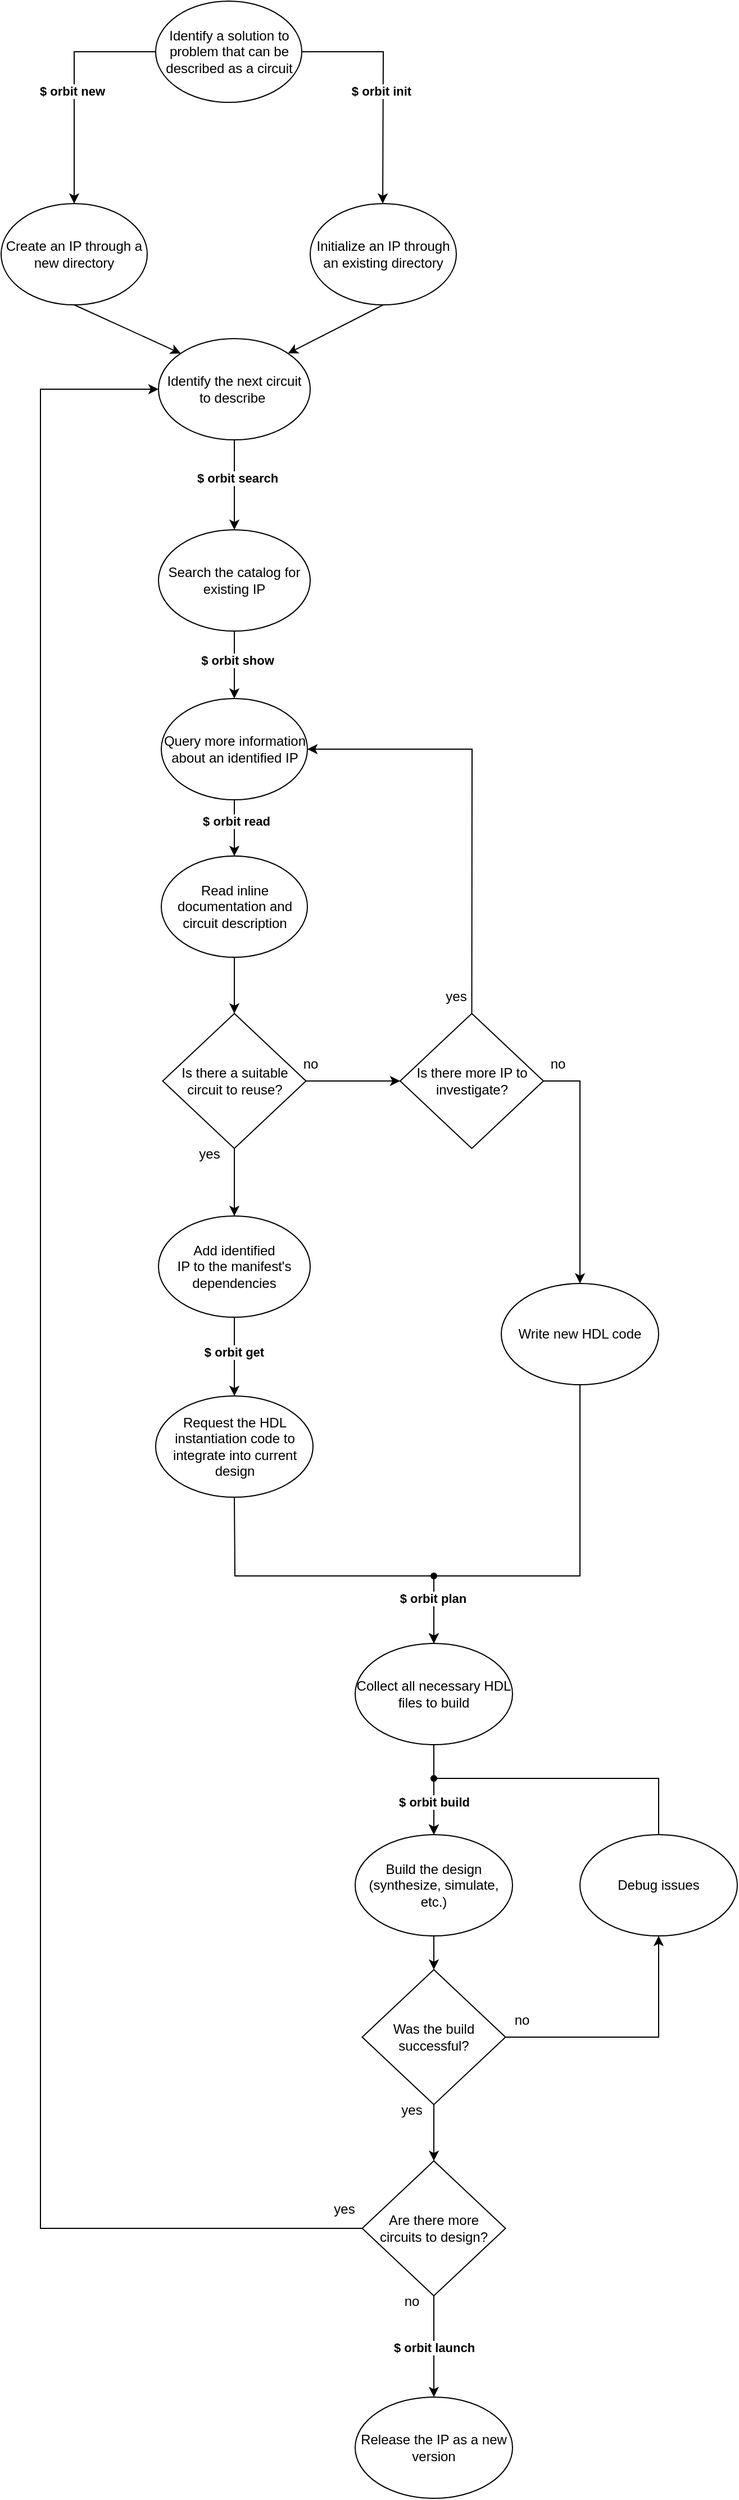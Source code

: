 <mxfile version="21.6.5" type="device">
  <diagram name="Page-1" id="IcoCdJqZrx8V3Vge2kLJ">
    <mxGraphModel dx="2314" dy="1187" grid="1" gridSize="10" guides="1" tooltips="1" connect="1" arrows="1" fold="1" page="1" pageScale="1" pageWidth="1100" pageHeight="850" math="0" shadow="0">
      <root>
        <mxCell id="0" />
        <mxCell id="1" parent="0" />
        <mxCell id="pTbuJ7iXgImnSBN9kEpl-63" value="" style="endArrow=classic;html=1;rounded=0;exitX=0.5;exitY=0;exitDx=0;exitDy=0;entryX=0.5;entryY=0;entryDx=0;entryDy=0;" parent="1" source="pTbuJ7iXgImnSBN9kEpl-58" target="pTbuJ7iXgImnSBN9kEpl-54" edge="1">
          <mxGeometry width="50" height="50" relative="1" as="geometry">
            <mxPoint x="760" y="1600" as="sourcePoint" />
            <mxPoint x="730" y="1630" as="targetPoint" />
            <Array as="points">
              <mxPoint x="790" y="1590" />
              <mxPoint x="590" y="1590" />
            </Array>
          </mxGeometry>
        </mxCell>
        <mxCell id="pTbuJ7iXgImnSBN9kEpl-4" value="Write new HDL code" style="ellipse;whiteSpace=wrap;html=1;" parent="1" vertex="1">
          <mxGeometry x="650" y="1150" width="140" height="90" as="geometry" />
        </mxCell>
        <mxCell id="pTbuJ7iXgImnSBN9kEpl-5" value="Search the catalog for existing IP" style="ellipse;whiteSpace=wrap;html=1;" parent="1" vertex="1">
          <mxGeometry x="345" y="480" width="135" height="90" as="geometry" />
        </mxCell>
        <mxCell id="pTbuJ7iXgImnSBN9kEpl-6" value="Identify the next circuit &lt;br&gt;to describe&amp;nbsp;" style="ellipse;whiteSpace=wrap;html=1;" parent="1" vertex="1">
          <mxGeometry x="345" y="310" width="135" height="90" as="geometry" />
        </mxCell>
        <mxCell id="pTbuJ7iXgImnSBN9kEpl-7" value="Query more information about an identified IP" style="ellipse;whiteSpace=wrap;html=1;" parent="1" vertex="1">
          <mxGeometry x="347.5" y="630" width="130" height="90" as="geometry" />
        </mxCell>
        <mxCell id="pTbuJ7iXgImnSBN9kEpl-8" value="Is there a suitable circuit to reuse?" style="rhombus;whiteSpace=wrap;html=1;" parent="1" vertex="1">
          <mxGeometry x="348.75" y="910" width="127.5" height="120" as="geometry" />
        </mxCell>
        <mxCell id="pTbuJ7iXgImnSBN9kEpl-9" value="Request the HDL instantiation code to integrate into current design" style="ellipse;whiteSpace=wrap;html=1;" parent="1" vertex="1">
          <mxGeometry x="342.5" y="1250" width="140" height="90" as="geometry" />
        </mxCell>
        <mxCell id="pTbuJ7iXgImnSBN9kEpl-11" value="Create an IP through a new directory" style="ellipse;whiteSpace=wrap;html=1;" parent="1" vertex="1">
          <mxGeometry x="205" y="190" width="130" height="90" as="geometry" />
        </mxCell>
        <mxCell id="pTbuJ7iXgImnSBN9kEpl-12" value="Initialize an IP through an existing directory" style="ellipse;whiteSpace=wrap;html=1;" parent="1" vertex="1">
          <mxGeometry x="480" y="190" width="130" height="90" as="geometry" />
        </mxCell>
        <mxCell id="pTbuJ7iXgImnSBN9kEpl-13" value="" style="endArrow=classic;html=1;rounded=0;entryX=0.5;entryY=0;entryDx=0;entryDy=0;exitX=0;exitY=0.5;exitDx=0;exitDy=0;" parent="1" source="pTbuJ7iXgImnSBN9kEpl-76" target="pTbuJ7iXgImnSBN9kEpl-11" edge="1">
          <mxGeometry width="50" height="50" relative="1" as="geometry">
            <mxPoint x="270" y="50" as="sourcePoint" />
            <mxPoint x="360" y="80" as="targetPoint" />
            <Array as="points">
              <mxPoint x="270" y="55" />
            </Array>
          </mxGeometry>
        </mxCell>
        <mxCell id="pTbuJ7iXgImnSBN9kEpl-14" value="&lt;b&gt;$ orbit new&lt;/b&gt;" style="edgeLabel;html=1;align=center;verticalAlign=middle;resizable=0;points=[];" parent="pTbuJ7iXgImnSBN9kEpl-13" vertex="1" connectable="0">
          <mxGeometry x="-0.58" y="2" relative="1" as="geometry">
            <mxPoint x="-31" y="33" as="offset" />
          </mxGeometry>
        </mxCell>
        <mxCell id="pTbuJ7iXgImnSBN9kEpl-15" value="" style="endArrow=classic;html=1;rounded=0;entryX=0.5;entryY=0;entryDx=0;entryDy=0;exitX=1;exitY=0.5;exitDx=0;exitDy=0;" parent="1" source="pTbuJ7iXgImnSBN9kEpl-76" edge="1">
          <mxGeometry width="50" height="50" relative="1" as="geometry">
            <mxPoint x="540" y="30" as="sourcePoint" />
            <mxPoint x="544.52" y="190" as="targetPoint" />
            <Array as="points">
              <mxPoint x="545" y="55" />
            </Array>
          </mxGeometry>
        </mxCell>
        <mxCell id="pTbuJ7iXgImnSBN9kEpl-16" value="&lt;b&gt;$ orbit init&lt;/b&gt;" style="edgeLabel;html=1;align=center;verticalAlign=middle;resizable=0;points=[];" parent="pTbuJ7iXgImnSBN9kEpl-15" vertex="1" connectable="0">
          <mxGeometry x="-0.58" y="2" relative="1" as="geometry">
            <mxPoint x="27" y="37" as="offset" />
          </mxGeometry>
        </mxCell>
        <mxCell id="pTbuJ7iXgImnSBN9kEpl-17" value="" style="endArrow=classic;html=1;rounded=0;exitX=0.5;exitY=1;exitDx=0;exitDy=0;entryX=0;entryY=0;entryDx=0;entryDy=0;" parent="1" source="pTbuJ7iXgImnSBN9kEpl-11" target="pTbuJ7iXgImnSBN9kEpl-6" edge="1">
          <mxGeometry width="50" height="50" relative="1" as="geometry">
            <mxPoint x="580" y="370" as="sourcePoint" />
            <mxPoint x="630" y="320" as="targetPoint" />
          </mxGeometry>
        </mxCell>
        <mxCell id="pTbuJ7iXgImnSBN9kEpl-18" value="" style="endArrow=classic;html=1;rounded=0;exitX=0.5;exitY=1;exitDx=0;exitDy=0;entryX=1;entryY=0;entryDx=0;entryDy=0;" parent="1" source="pTbuJ7iXgImnSBN9kEpl-12" target="pTbuJ7iXgImnSBN9kEpl-6" edge="1">
          <mxGeometry width="50" height="50" relative="1" as="geometry">
            <mxPoint x="280" y="290" as="sourcePoint" />
            <mxPoint x="375" y="333" as="targetPoint" />
          </mxGeometry>
        </mxCell>
        <mxCell id="pTbuJ7iXgImnSBN9kEpl-19" value="" style="endArrow=classic;html=1;rounded=0;exitX=0.5;exitY=1;exitDx=0;exitDy=0;" parent="1" source="pTbuJ7iXgImnSBN9kEpl-6" target="pTbuJ7iXgImnSBN9kEpl-5" edge="1">
          <mxGeometry width="50" height="50" relative="1" as="geometry">
            <mxPoint x="580" y="530" as="sourcePoint" />
            <mxPoint x="630" y="480" as="targetPoint" />
          </mxGeometry>
        </mxCell>
        <mxCell id="pTbuJ7iXgImnSBN9kEpl-20" value="&lt;b&gt;$ orbit search&lt;/b&gt;" style="edgeLabel;html=1;align=center;verticalAlign=middle;resizable=0;points=[];" parent="pTbuJ7iXgImnSBN9kEpl-19" vertex="1" connectable="0">
          <mxGeometry x="-0.168" y="2" relative="1" as="geometry">
            <mxPoint as="offset" />
          </mxGeometry>
        </mxCell>
        <mxCell id="pTbuJ7iXgImnSBN9kEpl-21" value="" style="endArrow=classic;html=1;rounded=0;exitX=0.5;exitY=1;exitDx=0;exitDy=0;entryX=0.5;entryY=0;entryDx=0;entryDy=0;" parent="1" source="pTbuJ7iXgImnSBN9kEpl-5" target="pTbuJ7iXgImnSBN9kEpl-7" edge="1">
          <mxGeometry width="50" height="50" relative="1" as="geometry">
            <mxPoint x="580" y="630" as="sourcePoint" />
            <mxPoint x="630" y="580" as="targetPoint" />
          </mxGeometry>
        </mxCell>
        <mxCell id="pTbuJ7iXgImnSBN9kEpl-22" value="&lt;b&gt;$ orbit show&lt;/b&gt;" style="edgeLabel;html=1;align=center;verticalAlign=middle;resizable=0;points=[];" parent="pTbuJ7iXgImnSBN9kEpl-21" vertex="1" connectable="0">
          <mxGeometry x="-0.129" y="3" relative="1" as="geometry">
            <mxPoint x="-1" as="offset" />
          </mxGeometry>
        </mxCell>
        <mxCell id="pTbuJ7iXgImnSBN9kEpl-23" value="" style="endArrow=classic;html=1;rounded=0;exitX=0.5;exitY=1;exitDx=0;exitDy=0;entryX=0.5;entryY=0;entryDx=0;entryDy=0;" parent="1" source="pTbuJ7iXgImnSBN9kEpl-7" target="pTbuJ7iXgImnSBN9kEpl-29" edge="1">
          <mxGeometry width="50" height="50" relative="1" as="geometry">
            <mxPoint x="580" y="720" as="sourcePoint" />
            <mxPoint x="630" y="670" as="targetPoint" />
          </mxGeometry>
        </mxCell>
        <mxCell id="pTbuJ7iXgImnSBN9kEpl-30" value="&lt;b&gt;$ orbit read&lt;/b&gt;" style="edgeLabel;html=1;align=center;verticalAlign=middle;resizable=0;points=[];" parent="pTbuJ7iXgImnSBN9kEpl-23" vertex="1" connectable="0">
          <mxGeometry x="-0.244" y="1" relative="1" as="geometry">
            <mxPoint as="offset" />
          </mxGeometry>
        </mxCell>
        <mxCell id="pTbuJ7iXgImnSBN9kEpl-24" value="" style="endArrow=classic;html=1;rounded=0;exitX=0.5;exitY=1;exitDx=0;exitDy=0;entryX=0.5;entryY=0;entryDx=0;entryDy=0;" parent="1" source="pTbuJ7iXgImnSBN9kEpl-41" target="pTbuJ7iXgImnSBN9kEpl-9" edge="1">
          <mxGeometry width="50" height="50" relative="1" as="geometry">
            <mxPoint x="412.5" y="1290" as="sourcePoint" />
            <mxPoint x="360" y="1425" as="targetPoint" />
          </mxGeometry>
        </mxCell>
        <mxCell id="pTbuJ7iXgImnSBN9kEpl-25" value="&lt;b&gt;$ orbit get&lt;/b&gt;" style="edgeLabel;html=1;align=center;verticalAlign=middle;resizable=0;points=[];" parent="pTbuJ7iXgImnSBN9kEpl-24" vertex="1" connectable="0">
          <mxGeometry x="-0.118" y="-1" relative="1" as="geometry">
            <mxPoint as="offset" />
          </mxGeometry>
        </mxCell>
        <mxCell id="pTbuJ7iXgImnSBN9kEpl-26" value="yes" style="text;html=1;align=center;verticalAlign=middle;resizable=0;points=[];autosize=1;strokeColor=none;fillColor=none;" parent="1" vertex="1">
          <mxGeometry x="370" y="1020" width="40" height="30" as="geometry" />
        </mxCell>
        <mxCell id="pTbuJ7iXgImnSBN9kEpl-29" value="Read inline documentation and circuit description" style="ellipse;whiteSpace=wrap;html=1;" parent="1" vertex="1">
          <mxGeometry x="347.5" y="770" width="130" height="90" as="geometry" />
        </mxCell>
        <mxCell id="pTbuJ7iXgImnSBN9kEpl-31" value="" style="endArrow=classic;html=1;rounded=0;exitX=0.5;exitY=1;exitDx=0;exitDy=0;entryX=0.5;entryY=0;entryDx=0;entryDy=0;" parent="1" source="pTbuJ7iXgImnSBN9kEpl-29" target="pTbuJ7iXgImnSBN9kEpl-8" edge="1">
          <mxGeometry width="50" height="50" relative="1" as="geometry">
            <mxPoint x="480" y="890" as="sourcePoint" />
            <mxPoint x="530" y="840" as="targetPoint" />
          </mxGeometry>
        </mxCell>
        <mxCell id="pTbuJ7iXgImnSBN9kEpl-35" value="Is there more IP to investigate?" style="rhombus;whiteSpace=wrap;html=1;" parent="1" vertex="1">
          <mxGeometry x="560" y="910" width="127.5" height="120" as="geometry" />
        </mxCell>
        <mxCell id="pTbuJ7iXgImnSBN9kEpl-36" value="" style="endArrow=classic;html=1;rounded=0;exitX=1;exitY=0.5;exitDx=0;exitDy=0;" parent="1" source="pTbuJ7iXgImnSBN9kEpl-8" target="pTbuJ7iXgImnSBN9kEpl-35" edge="1">
          <mxGeometry width="50" height="50" relative="1" as="geometry">
            <mxPoint x="510" y="810" as="sourcePoint" />
            <mxPoint x="560" y="760" as="targetPoint" />
          </mxGeometry>
        </mxCell>
        <mxCell id="pTbuJ7iXgImnSBN9kEpl-37" value="no" style="text;html=1;align=center;verticalAlign=middle;resizable=0;points=[];autosize=1;strokeColor=none;fillColor=none;" parent="1" vertex="1">
          <mxGeometry x="460" y="940" width="40" height="30" as="geometry" />
        </mxCell>
        <mxCell id="pTbuJ7iXgImnSBN9kEpl-38" value="" style="endArrow=classic;html=1;rounded=0;entryX=1;entryY=0.5;entryDx=0;entryDy=0;exitX=0.5;exitY=0;exitDx=0;exitDy=0;" parent="1" source="pTbuJ7iXgImnSBN9kEpl-35" target="pTbuJ7iXgImnSBN9kEpl-7" edge="1">
          <mxGeometry width="50" height="50" relative="1" as="geometry">
            <mxPoint x="640" y="890" as="sourcePoint" />
            <mxPoint x="610" y="620" as="targetPoint" />
            <Array as="points">
              <mxPoint x="624" y="675" />
            </Array>
          </mxGeometry>
        </mxCell>
        <mxCell id="pTbuJ7iXgImnSBN9kEpl-39" value="yes" style="text;html=1;strokeColor=none;fillColor=none;align=center;verticalAlign=middle;whiteSpace=wrap;rounded=0;" parent="1" vertex="1">
          <mxGeometry x="580" y="880" width="60" height="30" as="geometry" />
        </mxCell>
        <mxCell id="pTbuJ7iXgImnSBN9kEpl-41" value="Add identified &lt;br&gt;IP to the manifest&#39;s &lt;br&gt;dependencies" style="ellipse;whiteSpace=wrap;html=1;" parent="1" vertex="1">
          <mxGeometry x="345" y="1090" width="135" height="90" as="geometry" />
        </mxCell>
        <mxCell id="pTbuJ7iXgImnSBN9kEpl-44" value="" style="endArrow=classic;html=1;rounded=0;exitX=0.5;exitY=1;exitDx=0;exitDy=0;entryX=0.5;entryY=0;entryDx=0;entryDy=0;" parent="1" source="pTbuJ7iXgImnSBN9kEpl-8" target="pTbuJ7iXgImnSBN9kEpl-41" edge="1">
          <mxGeometry width="50" height="50" relative="1" as="geometry">
            <mxPoint x="510" y="1160" as="sourcePoint" />
            <mxPoint x="560" y="1110" as="targetPoint" />
          </mxGeometry>
        </mxCell>
        <mxCell id="pTbuJ7iXgImnSBN9kEpl-45" value="" style="endArrow=classic;html=1;rounded=0;exitX=1;exitY=0.5;exitDx=0;exitDy=0;entryX=0.5;entryY=0;entryDx=0;entryDy=0;" parent="1" source="pTbuJ7iXgImnSBN9kEpl-35" target="pTbuJ7iXgImnSBN9kEpl-4" edge="1">
          <mxGeometry width="50" height="50" relative="1" as="geometry">
            <mxPoint x="510" y="1030" as="sourcePoint" />
            <mxPoint x="560" y="980" as="targetPoint" />
            <Array as="points">
              <mxPoint x="720" y="970" />
            </Array>
          </mxGeometry>
        </mxCell>
        <mxCell id="pTbuJ7iXgImnSBN9kEpl-46" value="no" style="text;html=1;align=center;verticalAlign=middle;resizable=0;points=[];autosize=1;strokeColor=none;fillColor=none;" parent="1" vertex="1">
          <mxGeometry x="680" y="940" width="40" height="30" as="geometry" />
        </mxCell>
        <mxCell id="pTbuJ7iXgImnSBN9kEpl-49" value="Collect all necessary HDL files to build" style="ellipse;whiteSpace=wrap;html=1;" parent="1" vertex="1">
          <mxGeometry x="520" y="1470" width="140" height="90" as="geometry" />
        </mxCell>
        <mxCell id="pTbuJ7iXgImnSBN9kEpl-50" value="" style="endArrow=classic;html=1;rounded=0;exitX=0.5;exitY=1;exitDx=0;exitDy=0;entryX=0.5;entryY=0;entryDx=0;entryDy=0;" parent="1" source="pTbuJ7iXgImnSBN9kEpl-9" target="pTbuJ7iXgImnSBN9kEpl-49" edge="1">
          <mxGeometry width="50" height="50" relative="1" as="geometry">
            <mxPoint x="760" y="1230" as="sourcePoint" />
            <mxPoint x="580" y="1410" as="targetPoint" />
            <Array as="points">
              <mxPoint x="413" y="1410" />
              <mxPoint x="590" y="1410" />
            </Array>
          </mxGeometry>
        </mxCell>
        <mxCell id="pTbuJ7iXgImnSBN9kEpl-51" value="" style="endArrow=classic;html=1;rounded=0;exitX=0.5;exitY=1;exitDx=0;exitDy=0;entryX=0.5;entryY=0;entryDx=0;entryDy=0;" parent="1" source="pTbuJ7iXgImnSBN9kEpl-4" target="pTbuJ7iXgImnSBN9kEpl-49" edge="1">
          <mxGeometry width="50" height="50" relative="1" as="geometry">
            <mxPoint x="760" y="1370" as="sourcePoint" />
            <mxPoint x="560" y="1360" as="targetPoint" />
            <Array as="points">
              <mxPoint x="720" y="1320" />
              <mxPoint x="720" y="1410" />
              <mxPoint x="590" y="1410" />
            </Array>
          </mxGeometry>
        </mxCell>
        <mxCell id="pTbuJ7iXgImnSBN9kEpl-52" value="&lt;b&gt;$ orbit plan&lt;/b&gt;" style="edgeLabel;html=1;align=center;verticalAlign=middle;resizable=0;points=[];" parent="pTbuJ7iXgImnSBN9kEpl-51" vertex="1" connectable="0">
          <mxGeometry x="0.776" y="-1" relative="1" as="geometry">
            <mxPoint as="offset" />
          </mxGeometry>
        </mxCell>
        <mxCell id="pTbuJ7iXgImnSBN9kEpl-54" value="Build the design (synthesize, simulate, etc.)" style="ellipse;whiteSpace=wrap;html=1;" parent="1" vertex="1">
          <mxGeometry x="520" y="1640" width="140" height="90" as="geometry" />
        </mxCell>
        <mxCell id="pTbuJ7iXgImnSBN9kEpl-55" value="" style="endArrow=classic;html=1;rounded=0;exitX=0.5;exitY=1;exitDx=0;exitDy=0;entryX=0.5;entryY=0;entryDx=0;entryDy=0;" parent="1" source="pTbuJ7iXgImnSBN9kEpl-49" target="pTbuJ7iXgImnSBN9kEpl-54" edge="1">
          <mxGeometry width="50" height="50" relative="1" as="geometry">
            <mxPoint x="760" y="1580" as="sourcePoint" />
            <mxPoint x="810" y="1530" as="targetPoint" />
          </mxGeometry>
        </mxCell>
        <mxCell id="pTbuJ7iXgImnSBN9kEpl-56" value="&lt;b&gt;$ orbit build&lt;/b&gt;" style="edgeLabel;html=1;align=center;verticalAlign=middle;resizable=0;points=[];" parent="pTbuJ7iXgImnSBN9kEpl-55" vertex="1" connectable="0">
          <mxGeometry x="-0.118" relative="1" as="geometry">
            <mxPoint y="15" as="offset" />
          </mxGeometry>
        </mxCell>
        <mxCell id="pTbuJ7iXgImnSBN9kEpl-58" value="Debug issues" style="ellipse;whiteSpace=wrap;html=1;" parent="1" vertex="1">
          <mxGeometry x="720" y="1640" width="140" height="90" as="geometry" />
        </mxCell>
        <mxCell id="pTbuJ7iXgImnSBN9kEpl-59" value="" style="endArrow=classic;html=1;rounded=0;exitX=1;exitY=0.5;exitDx=0;exitDy=0;entryX=0.5;entryY=1;entryDx=0;entryDy=0;" parent="1" source="pTbuJ7iXgImnSBN9kEpl-61" target="pTbuJ7iXgImnSBN9kEpl-58" edge="1">
          <mxGeometry width="50" height="50" relative="1" as="geometry">
            <mxPoint x="750" y="1790" as="sourcePoint" />
            <mxPoint x="840" y="1820" as="targetPoint" />
            <Array as="points">
              <mxPoint x="790" y="1820" />
            </Array>
          </mxGeometry>
        </mxCell>
        <mxCell id="pTbuJ7iXgImnSBN9kEpl-61" value="Was the build successful?" style="rhombus;whiteSpace=wrap;html=1;" parent="1" vertex="1">
          <mxGeometry x="526.25" y="1760" width="127.5" height="120" as="geometry" />
        </mxCell>
        <mxCell id="pTbuJ7iXgImnSBN9kEpl-62" value="" style="endArrow=classic;html=1;rounded=0;exitX=0.5;exitY=1;exitDx=0;exitDy=0;entryX=0.5;entryY=0;entryDx=0;entryDy=0;" parent="1" source="pTbuJ7iXgImnSBN9kEpl-54" target="pTbuJ7iXgImnSBN9kEpl-61" edge="1">
          <mxGeometry width="50" height="50" relative="1" as="geometry">
            <mxPoint x="620" y="1730" as="sourcePoint" />
            <mxPoint x="810" y="1730" as="targetPoint" />
          </mxGeometry>
        </mxCell>
        <mxCell id="pTbuJ7iXgImnSBN9kEpl-64" value="no" style="text;html=1;align=center;verticalAlign=middle;resizable=0;points=[];autosize=1;strokeColor=none;fillColor=none;" parent="1" vertex="1">
          <mxGeometry x="647.5" y="1790" width="40" height="30" as="geometry" />
        </mxCell>
        <mxCell id="pTbuJ7iXgImnSBN9kEpl-66" value="Are there more &lt;br&gt;circuits to design?" style="rhombus;whiteSpace=wrap;html=1;" parent="1" vertex="1">
          <mxGeometry x="526.25" y="1930" width="127.5" height="120" as="geometry" />
        </mxCell>
        <mxCell id="pTbuJ7iXgImnSBN9kEpl-67" value="" style="endArrow=classic;html=1;rounded=0;exitX=0.5;exitY=1;exitDx=0;exitDy=0;" parent="1" source="pTbuJ7iXgImnSBN9kEpl-61" target="pTbuJ7iXgImnSBN9kEpl-66" edge="1">
          <mxGeometry width="50" height="50" relative="1" as="geometry">
            <mxPoint x="470" y="1850" as="sourcePoint" />
            <mxPoint x="520" y="1800" as="targetPoint" />
          </mxGeometry>
        </mxCell>
        <mxCell id="pTbuJ7iXgImnSBN9kEpl-68" value="yes" style="text;html=1;align=center;verticalAlign=middle;resizable=0;points=[];autosize=1;strokeColor=none;fillColor=none;" parent="1" vertex="1">
          <mxGeometry x="550" y="1870" width="40" height="30" as="geometry" />
        </mxCell>
        <mxCell id="pTbuJ7iXgImnSBN9kEpl-69" value="" style="endArrow=classic;html=1;rounded=0;exitX=0;exitY=0.5;exitDx=0;exitDy=0;entryX=0;entryY=0.5;entryDx=0;entryDy=0;" parent="1" source="pTbuJ7iXgImnSBN9kEpl-66" target="pTbuJ7iXgImnSBN9kEpl-6" edge="1">
          <mxGeometry width="50" height="50" relative="1" as="geometry">
            <mxPoint x="470" y="1850" as="sourcePoint" />
            <mxPoint x="230" y="350" as="targetPoint" />
            <Array as="points">
              <mxPoint x="240" y="1990" />
              <mxPoint x="240" y="355" />
            </Array>
          </mxGeometry>
        </mxCell>
        <mxCell id="pTbuJ7iXgImnSBN9kEpl-70" value="yes" style="text;html=1;align=center;verticalAlign=middle;resizable=0;points=[];autosize=1;strokeColor=none;fillColor=none;" parent="1" vertex="1">
          <mxGeometry x="490" y="1958" width="40" height="30" as="geometry" />
        </mxCell>
        <mxCell id="pTbuJ7iXgImnSBN9kEpl-72" value="Release the IP as a new version" style="ellipse;whiteSpace=wrap;html=1;" parent="1" vertex="1">
          <mxGeometry x="520" y="2140" width="140" height="90" as="geometry" />
        </mxCell>
        <mxCell id="pTbuJ7iXgImnSBN9kEpl-73" value="" style="endArrow=classic;html=1;rounded=0;exitX=0.5;exitY=1;exitDx=0;exitDy=0;" parent="1" source="pTbuJ7iXgImnSBN9kEpl-66" target="pTbuJ7iXgImnSBN9kEpl-72" edge="1">
          <mxGeometry width="50" height="50" relative="1" as="geometry">
            <mxPoint x="600" y="2070" as="sourcePoint" />
            <mxPoint x="650" y="2020" as="targetPoint" />
          </mxGeometry>
        </mxCell>
        <mxCell id="pTbuJ7iXgImnSBN9kEpl-75" value="&lt;b&gt;$ orbit launch&lt;/b&gt;" style="edgeLabel;html=1;align=center;verticalAlign=middle;resizable=0;points=[];" parent="pTbuJ7iXgImnSBN9kEpl-73" vertex="1" connectable="0">
          <mxGeometry x="-0.2" relative="1" as="geometry">
            <mxPoint y="10" as="offset" />
          </mxGeometry>
        </mxCell>
        <mxCell id="pTbuJ7iXgImnSBN9kEpl-74" value="no" style="text;html=1;align=center;verticalAlign=middle;resizable=0;points=[];autosize=1;strokeColor=none;fillColor=none;" parent="1" vertex="1">
          <mxGeometry x="550" y="2040" width="40" height="30" as="geometry" />
        </mxCell>
        <mxCell id="pTbuJ7iXgImnSBN9kEpl-76" value="Identify a solution to problem that can be described as a circuit" style="ellipse;whiteSpace=wrap;html=1;" parent="1" vertex="1">
          <mxGeometry x="342.5" y="10" width="130" height="90" as="geometry" />
        </mxCell>
        <mxCell id="pTbuJ7iXgImnSBN9kEpl-77" value="" style="shape=waypoint;sketch=0;size=6;pointerEvents=1;points=[];fillColor=none;resizable=0;rotatable=0;perimeter=centerPerimeter;snapToPoint=1;" parent="1" vertex="1">
          <mxGeometry x="580" y="1400" width="20" height="20" as="geometry" />
        </mxCell>
        <mxCell id="pTbuJ7iXgImnSBN9kEpl-80" value="" style="shape=waypoint;sketch=0;size=6;pointerEvents=1;points=[];fillColor=none;resizable=0;rotatable=0;perimeter=centerPerimeter;snapToPoint=1;" parent="1" vertex="1">
          <mxGeometry x="580" y="1580" width="20" height="20" as="geometry" />
        </mxCell>
      </root>
    </mxGraphModel>
  </diagram>
</mxfile>
